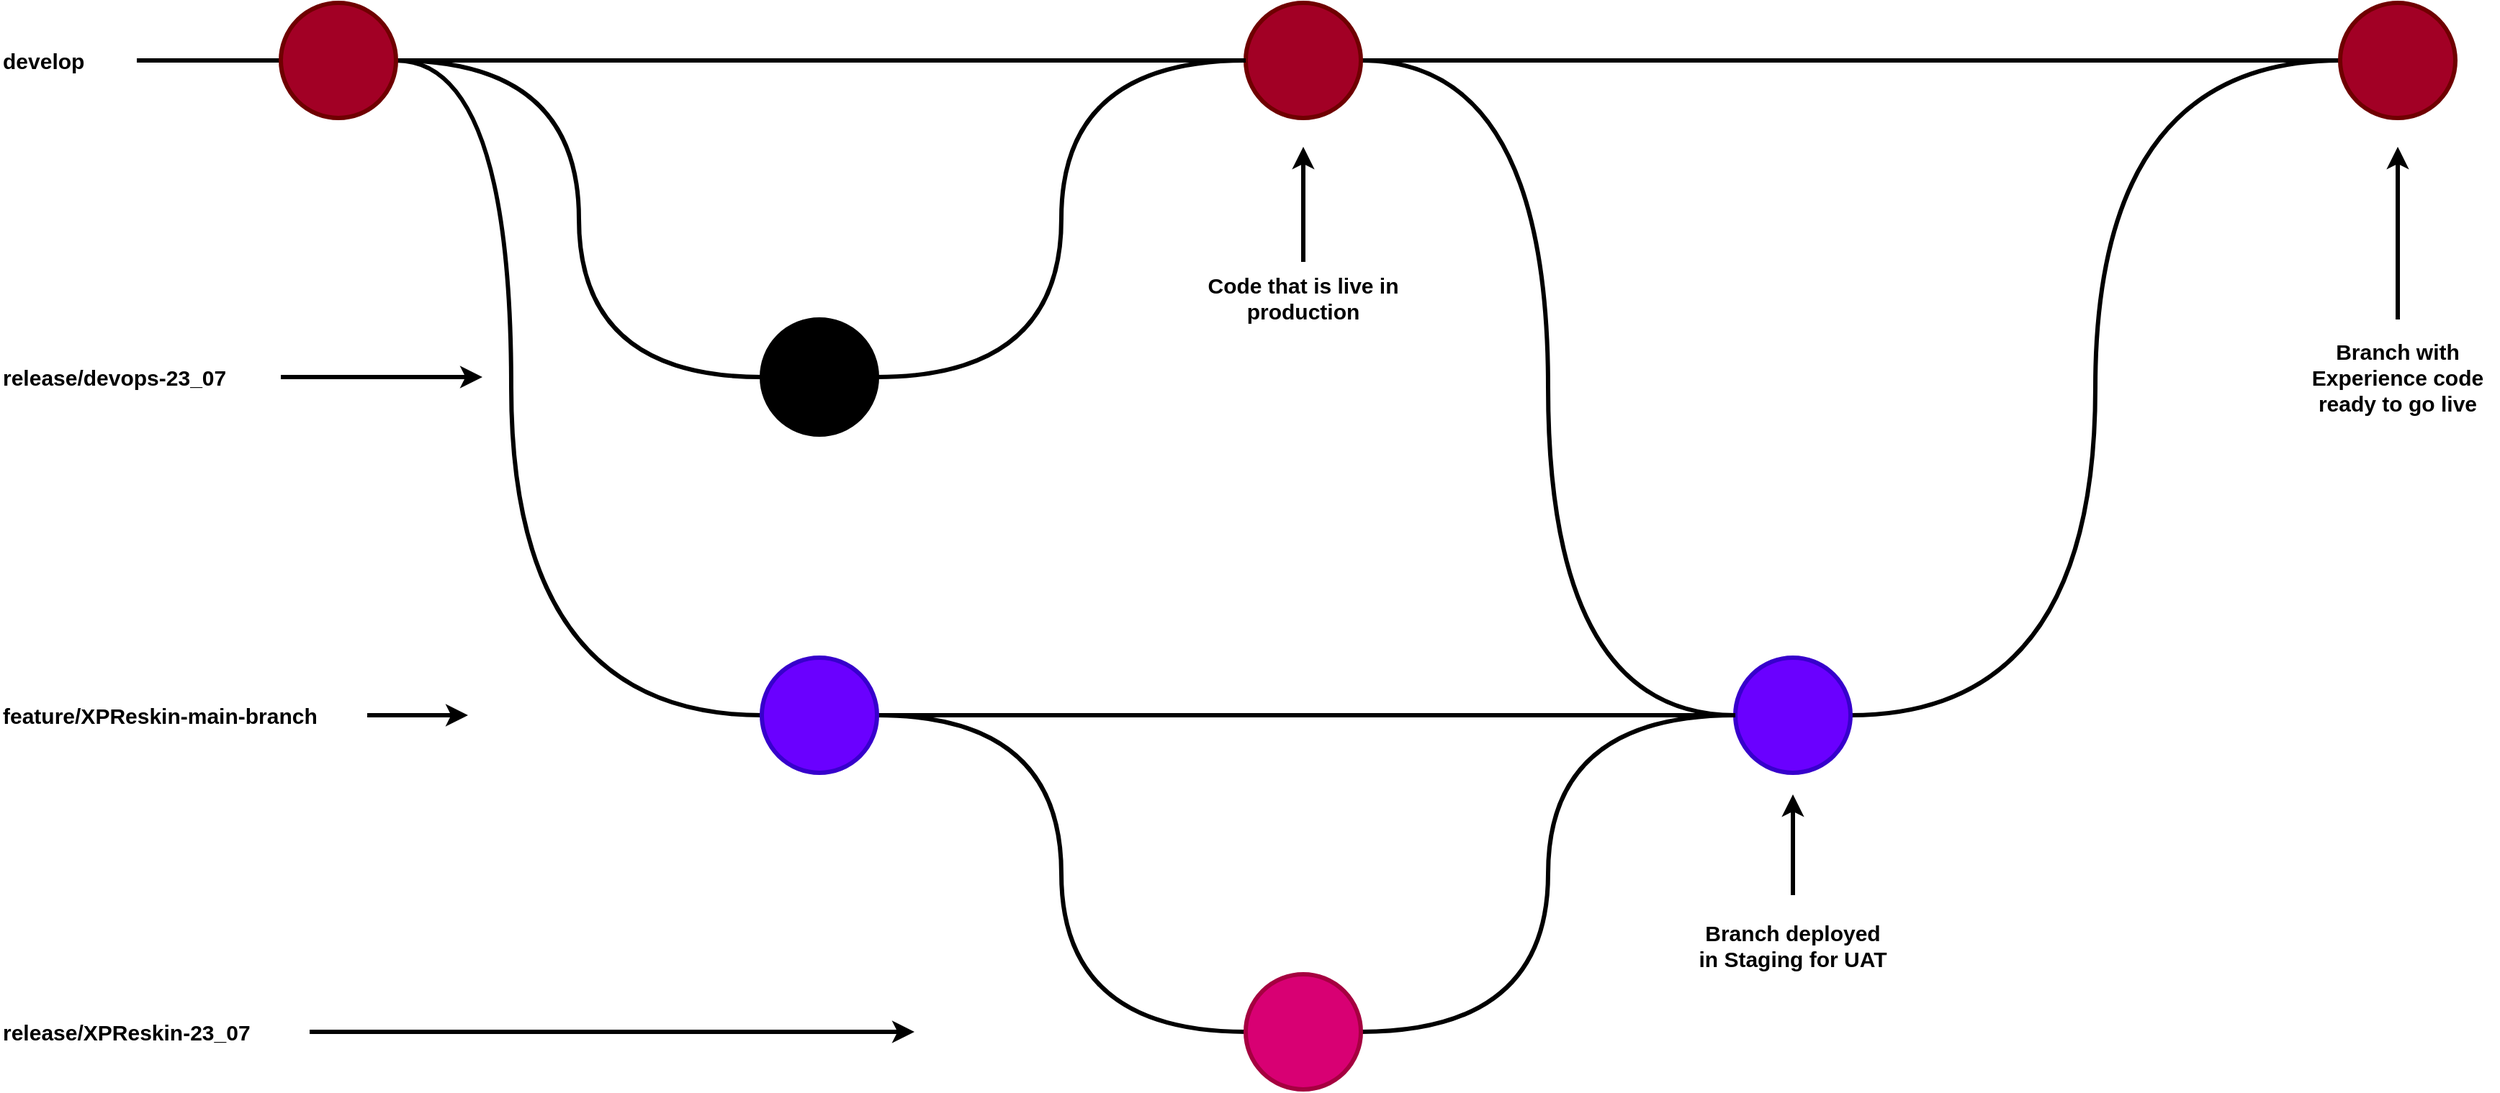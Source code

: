 <mxfile version="21.3.2" type="github">
  <diagram name="Page-1" id="XkX_cjjp-_KfIXsUQLew">
    <mxGraphModel dx="4092" dy="2028" grid="1" gridSize="10" guides="1" tooltips="1" connect="1" arrows="1" fold="1" page="1" pageScale="1" pageWidth="827" pageHeight="1169" math="0" shadow="0">
      <root>
        <mxCell id="0" />
        <mxCell id="1" parent="0" />
        <mxCell id="jHTALao59KUQ5XIKS-jL-4" style="edgeStyle=orthogonalEdgeStyle;rounded=0;orthogonalLoop=1;jettySize=auto;html=1;entryX=0;entryY=0.5;entryDx=0;entryDy=0;endArrow=none;endFill=0;curved=1;strokeWidth=3;fontStyle=1;fontSize=15;" edge="1" parent="1" source="jHTALao59KUQ5XIKS-jL-1" target="jHTALao59KUQ5XIKS-jL-3">
          <mxGeometry relative="1" as="geometry" />
        </mxCell>
        <mxCell id="jHTALao59KUQ5XIKS-jL-6" style="edgeStyle=orthogonalEdgeStyle;rounded=0;orthogonalLoop=1;jettySize=auto;html=1;entryX=0;entryY=0.5;entryDx=0;entryDy=0;curved=1;endArrow=none;endFill=0;strokeWidth=3;fontStyle=1;fontSize=15;" edge="1" parent="1" source="jHTALao59KUQ5XIKS-jL-1" target="jHTALao59KUQ5XIKS-jL-5">
          <mxGeometry relative="1" as="geometry" />
        </mxCell>
        <mxCell id="jHTALao59KUQ5XIKS-jL-7" style="edgeStyle=orthogonalEdgeStyle;rounded=0;orthogonalLoop=1;jettySize=auto;html=1;endArrow=none;endFill=0;strokeWidth=3;fontStyle=1;fontSize=15;" edge="1" parent="1" source="jHTALao59KUQ5XIKS-jL-1">
          <mxGeometry relative="1" as="geometry">
            <mxPoint x="-60" y="300" as="targetPoint" />
          </mxGeometry>
        </mxCell>
        <mxCell id="jHTALao59KUQ5XIKS-jL-17" style="edgeStyle=orthogonalEdgeStyle;rounded=0;orthogonalLoop=1;jettySize=auto;html=1;entryX=0;entryY=0.5;entryDx=0;entryDy=0;endArrow=none;endFill=0;curved=1;strokeWidth=3;fontStyle=1;fontSize=15;" edge="1" parent="1" source="jHTALao59KUQ5XIKS-jL-1" target="jHTALao59KUQ5XIKS-jL-12">
          <mxGeometry relative="1" as="geometry">
            <Array as="points">
              <mxPoint x="200" y="300" />
              <mxPoint x="200" y="755" />
            </Array>
          </mxGeometry>
        </mxCell>
        <mxCell id="jHTALao59KUQ5XIKS-jL-1" value="" style="ellipse;whiteSpace=wrap;html=1;aspect=fixed;fillColor=#a20025;fontColor=#ffffff;strokeColor=#6F0000;strokeWidth=3;fontStyle=1;fontSize=15;" vertex="1" parent="1">
          <mxGeometry x="40" y="260" width="80" height="80" as="geometry" />
        </mxCell>
        <mxCell id="jHTALao59KUQ5XIKS-jL-21" style="edgeStyle=orthogonalEdgeStyle;rounded=0;orthogonalLoop=1;jettySize=auto;html=1;entryX=0;entryY=0.5;entryDx=0;entryDy=0;endArrow=none;endFill=0;curved=1;strokeWidth=3;fontStyle=1;fontSize=15;" edge="1" parent="1" source="jHTALao59KUQ5XIKS-jL-3" target="jHTALao59KUQ5XIKS-jL-19">
          <mxGeometry relative="1" as="geometry" />
        </mxCell>
        <mxCell id="jHTALao59KUQ5XIKS-jL-30" style="edgeStyle=orthogonalEdgeStyle;rounded=0;orthogonalLoop=1;jettySize=auto;html=1;entryX=0;entryY=0.5;entryDx=0;entryDy=0;endArrow=none;endFill=0;strokeWidth=3;fontStyle=1;fontSize=15;" edge="1" parent="1" source="jHTALao59KUQ5XIKS-jL-3" target="jHTALao59KUQ5XIKS-jL-28">
          <mxGeometry relative="1" as="geometry" />
        </mxCell>
        <mxCell id="jHTALao59KUQ5XIKS-jL-3" value="" style="ellipse;whiteSpace=wrap;html=1;aspect=fixed;fillColor=#a20025;fontColor=#ffffff;strokeColor=#6F0000;strokeWidth=3;fontStyle=1;fontSize=15;" vertex="1" parent="1">
          <mxGeometry x="710" y="260" width="80" height="80" as="geometry" />
        </mxCell>
        <mxCell id="jHTALao59KUQ5XIKS-jL-9" style="edgeStyle=orthogonalEdgeStyle;rounded=0;orthogonalLoop=1;jettySize=auto;html=1;entryX=0;entryY=0.5;entryDx=0;entryDy=0;endArrow=none;endFill=0;curved=1;strokeWidth=3;fontStyle=1;fontSize=15;" edge="1" parent="1" source="jHTALao59KUQ5XIKS-jL-5" target="jHTALao59KUQ5XIKS-jL-3">
          <mxGeometry relative="1" as="geometry" />
        </mxCell>
        <mxCell id="jHTALao59KUQ5XIKS-jL-5" value="" style="ellipse;whiteSpace=wrap;html=1;aspect=fixed;fillColor=#000000;fillStyle=solid;strokeWidth=3;fontStyle=1;fontSize=15;" vertex="1" parent="1">
          <mxGeometry x="374" y="480" width="80" height="80" as="geometry" />
        </mxCell>
        <mxCell id="jHTALao59KUQ5XIKS-jL-8" value="develop" style="text;strokeColor=none;align=left;fillColor=none;html=1;verticalAlign=middle;whiteSpace=wrap;rounded=0;strokeWidth=3;fontStyle=1;fontSize=15;" vertex="1" parent="1">
          <mxGeometry x="-155" y="285" width="60" height="30" as="geometry" />
        </mxCell>
        <mxCell id="jHTALao59KUQ5XIKS-jL-11" style="edgeStyle=orthogonalEdgeStyle;rounded=0;orthogonalLoop=1;jettySize=auto;html=1;strokeWidth=3;fontStyle=1;fontSize=15;" edge="1" parent="1" source="jHTALao59KUQ5XIKS-jL-10">
          <mxGeometry relative="1" as="geometry">
            <mxPoint x="180" y="520" as="targetPoint" />
          </mxGeometry>
        </mxCell>
        <mxCell id="jHTALao59KUQ5XIKS-jL-10" value="release/devops-23_07" style="text;strokeColor=none;align=left;fillColor=none;html=1;verticalAlign=middle;whiteSpace=wrap;rounded=0;strokeWidth=3;fontStyle=1;fontSize=15;" vertex="1" parent="1">
          <mxGeometry x="-155" y="505" width="195" height="30" as="geometry" />
        </mxCell>
        <mxCell id="jHTALao59KUQ5XIKS-jL-20" style="edgeStyle=orthogonalEdgeStyle;rounded=0;orthogonalLoop=1;jettySize=auto;html=1;endArrow=none;endFill=0;strokeWidth=3;fontStyle=1;fontSize=15;" edge="1" parent="1" source="jHTALao59KUQ5XIKS-jL-12" target="jHTALao59KUQ5XIKS-jL-19">
          <mxGeometry relative="1" as="geometry" />
        </mxCell>
        <mxCell id="jHTALao59KUQ5XIKS-jL-24" style="edgeStyle=orthogonalEdgeStyle;rounded=0;orthogonalLoop=1;jettySize=auto;html=1;entryX=0;entryY=0.5;entryDx=0;entryDy=0;curved=1;endArrow=none;endFill=0;strokeWidth=3;fontStyle=1;fontSize=15;" edge="1" parent="1" source="jHTALao59KUQ5XIKS-jL-12" target="jHTALao59KUQ5XIKS-jL-23">
          <mxGeometry relative="1" as="geometry" />
        </mxCell>
        <mxCell id="jHTALao59KUQ5XIKS-jL-12" value="" style="ellipse;whiteSpace=wrap;html=1;aspect=fixed;fillColor=#6a00ff;fontColor=#ffffff;strokeColor=#3700CC;strokeWidth=3;fontStyle=1;fontSize=15;" vertex="1" parent="1">
          <mxGeometry x="374" y="715" width="80" height="80" as="geometry" />
        </mxCell>
        <mxCell id="jHTALao59KUQ5XIKS-jL-25" style="edgeStyle=orthogonalEdgeStyle;rounded=0;orthogonalLoop=1;jettySize=auto;html=1;strokeWidth=3;fontStyle=1;fontSize=15;" edge="1" parent="1" source="jHTALao59KUQ5XIKS-jL-14">
          <mxGeometry relative="1" as="geometry">
            <mxPoint x="480.0" y="975" as="targetPoint" />
          </mxGeometry>
        </mxCell>
        <mxCell id="jHTALao59KUQ5XIKS-jL-14" value="release/XPReskin-23_07" style="text;strokeColor=none;align=left;fillColor=none;html=1;verticalAlign=middle;whiteSpace=wrap;rounded=0;strokeWidth=3;fontStyle=1;fontSize=15;" vertex="1" parent="1">
          <mxGeometry x="-155" y="960" width="215" height="30" as="geometry" />
        </mxCell>
        <mxCell id="jHTALao59KUQ5XIKS-jL-16" style="edgeStyle=orthogonalEdgeStyle;rounded=0;orthogonalLoop=1;jettySize=auto;html=1;strokeWidth=3;fontStyle=1;fontSize=15;" edge="1" parent="1" source="jHTALao59KUQ5XIKS-jL-15">
          <mxGeometry relative="1" as="geometry">
            <mxPoint x="170" y="755" as="targetPoint" />
          </mxGeometry>
        </mxCell>
        <mxCell id="jHTALao59KUQ5XIKS-jL-15" value="feature/XPReskin-main-branch" style="text;strokeColor=none;align=left;fillColor=none;html=1;verticalAlign=middle;whiteSpace=wrap;rounded=0;strokeWidth=3;fontStyle=1;fontSize=15;" vertex="1" parent="1">
          <mxGeometry x="-155" y="740" width="255" height="30" as="geometry" />
        </mxCell>
        <mxCell id="jHTALao59KUQ5XIKS-jL-29" style="edgeStyle=orthogonalEdgeStyle;rounded=0;orthogonalLoop=1;jettySize=auto;html=1;entryX=0;entryY=0.5;entryDx=0;entryDy=0;curved=1;endArrow=none;endFill=0;strokeWidth=3;fontStyle=1;fontSize=15;" edge="1" parent="1" source="jHTALao59KUQ5XIKS-jL-19" target="jHTALao59KUQ5XIKS-jL-28">
          <mxGeometry relative="1" as="geometry" />
        </mxCell>
        <mxCell id="jHTALao59KUQ5XIKS-jL-19" value="" style="ellipse;whiteSpace=wrap;html=1;aspect=fixed;fillColor=#6a00ff;fontColor=#ffffff;strokeColor=#3700CC;strokeWidth=3;fontStyle=1;fontSize=15;" vertex="1" parent="1">
          <mxGeometry x="1050" y="715" width="80" height="80" as="geometry" />
        </mxCell>
        <mxCell id="jHTALao59KUQ5XIKS-jL-27" style="edgeStyle=orthogonalEdgeStyle;rounded=0;orthogonalLoop=1;jettySize=auto;html=1;entryX=0;entryY=0.5;entryDx=0;entryDy=0;curved=1;endArrow=none;endFill=0;strokeWidth=3;fontStyle=1;fontSize=15;" edge="1" parent="1" source="jHTALao59KUQ5XIKS-jL-23" target="jHTALao59KUQ5XIKS-jL-19">
          <mxGeometry relative="1" as="geometry" />
        </mxCell>
        <mxCell id="jHTALao59KUQ5XIKS-jL-23" value="" style="ellipse;whiteSpace=wrap;html=1;aspect=fixed;fillColor=#d80073;fontColor=#ffffff;strokeColor=#A50040;strokeWidth=3;fontStyle=1;fontSize=15;" vertex="1" parent="1">
          <mxGeometry x="710" y="935" width="80" height="80" as="geometry" />
        </mxCell>
        <mxCell id="jHTALao59KUQ5XIKS-jL-28" value="" style="ellipse;whiteSpace=wrap;html=1;aspect=fixed;fillColor=#a20025;fontColor=#ffffff;strokeColor=#6F0000;strokeWidth=3;fontStyle=1;fontSize=15;" vertex="1" parent="1">
          <mxGeometry x="1470" y="260" width="80" height="80" as="geometry" />
        </mxCell>
        <mxCell id="jHTALao59KUQ5XIKS-jL-34" style="edgeStyle=orthogonalEdgeStyle;rounded=0;orthogonalLoop=1;jettySize=auto;html=1;strokeWidth=3;fontStyle=1;fontSize=15;" edge="1" parent="1">
          <mxGeometry relative="1" as="geometry">
            <mxPoint x="1090" y="810" as="targetPoint" />
            <mxPoint x="1090" y="880" as="sourcePoint" />
          </mxGeometry>
        </mxCell>
        <mxCell id="jHTALao59KUQ5XIKS-jL-33" value="Branch deployed in Staging for UAT" style="text;html=1;strokeColor=none;fillColor=none;align=center;verticalAlign=middle;whiteSpace=wrap;rounded=0;strokeWidth=3;fontStyle=1;fontSize=15;" vertex="1" parent="1">
          <mxGeometry x="1020" y="900" width="140" height="30" as="geometry" />
        </mxCell>
        <mxCell id="jHTALao59KUQ5XIKS-jL-37" style="edgeStyle=orthogonalEdgeStyle;rounded=0;orthogonalLoop=1;jettySize=auto;html=1;strokeWidth=3;fontStyle=1;fontSize=15;" edge="1" parent="1">
          <mxGeometry relative="1" as="geometry">
            <mxPoint x="1510" y="360" as="targetPoint" />
            <mxPoint x="1510" y="480" as="sourcePoint" />
          </mxGeometry>
        </mxCell>
        <mxCell id="jHTALao59KUQ5XIKS-jL-38" value="Branch with Experience code ready to go live" style="text;html=1;strokeColor=none;fillColor=none;align=center;verticalAlign=middle;whiteSpace=wrap;rounded=0;strokeWidth=3;fontStyle=1;fontSize=15;" vertex="1" parent="1">
          <mxGeometry x="1440" y="505" width="140" height="30" as="geometry" />
        </mxCell>
        <mxCell id="jHTALao59KUQ5XIKS-jL-39" style="edgeStyle=orthogonalEdgeStyle;rounded=0;orthogonalLoop=1;jettySize=auto;html=1;strokeWidth=3;fontStyle=1;fontSize=15;" edge="1" parent="1">
          <mxGeometry relative="1" as="geometry">
            <mxPoint x="750" y="360" as="targetPoint" />
            <mxPoint x="750" y="440" as="sourcePoint" />
          </mxGeometry>
        </mxCell>
        <mxCell id="jHTALao59KUQ5XIKS-jL-40" value="Code that is live in production" style="text;html=1;strokeColor=none;fillColor=none;align=center;verticalAlign=middle;whiteSpace=wrap;rounded=0;strokeWidth=3;fontStyle=1;fontSize=15;" vertex="1" parent="1">
          <mxGeometry x="680" y="450" width="140" height="30" as="geometry" />
        </mxCell>
      </root>
    </mxGraphModel>
  </diagram>
</mxfile>
